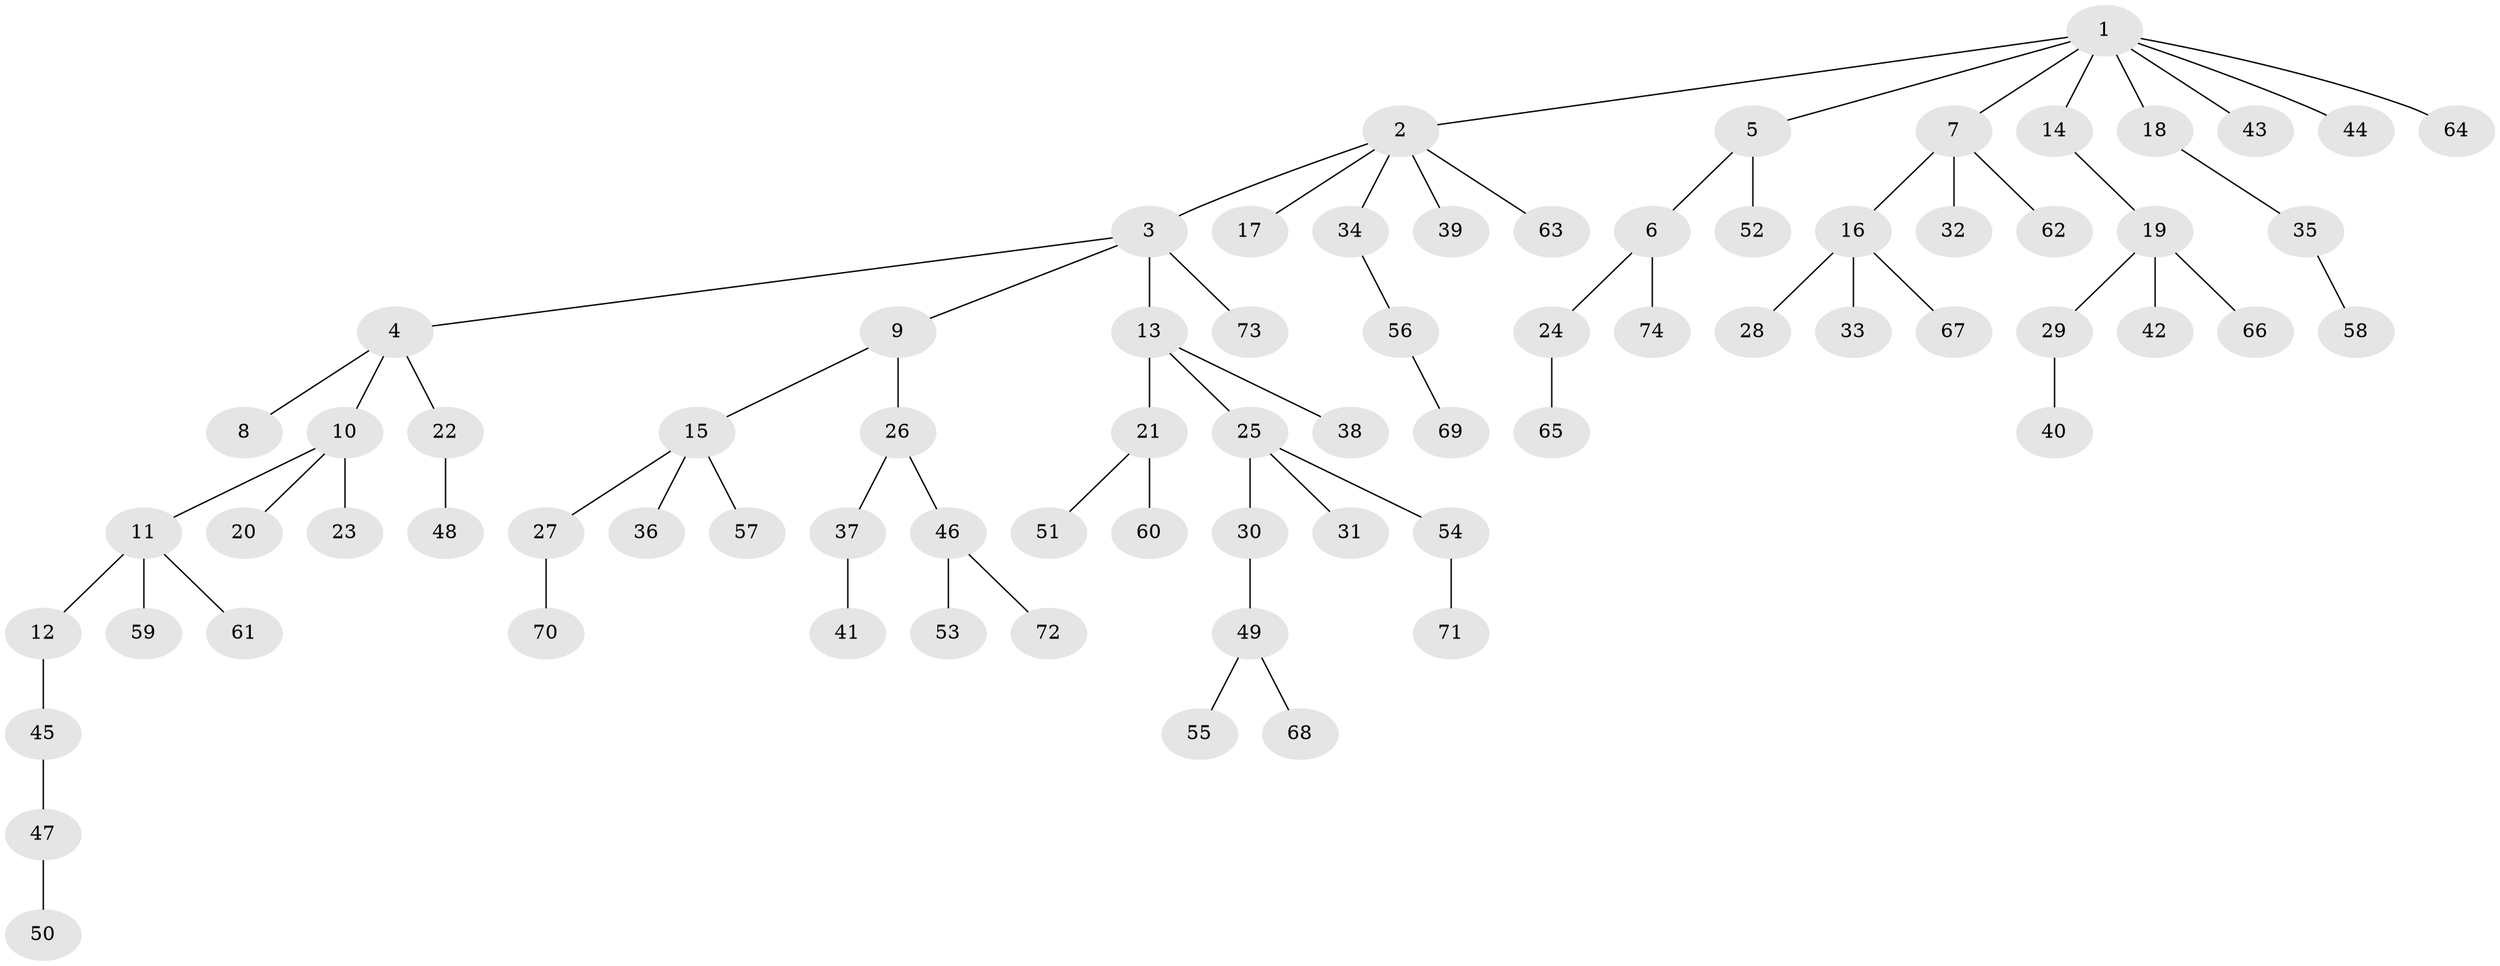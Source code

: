 // Generated by graph-tools (version 1.1) at 2025/52/03/09/25 04:52:30]
// undirected, 74 vertices, 73 edges
graph export_dot {
graph [start="1"]
  node [color=gray90,style=filled];
  1;
  2;
  3;
  4;
  5;
  6;
  7;
  8;
  9;
  10;
  11;
  12;
  13;
  14;
  15;
  16;
  17;
  18;
  19;
  20;
  21;
  22;
  23;
  24;
  25;
  26;
  27;
  28;
  29;
  30;
  31;
  32;
  33;
  34;
  35;
  36;
  37;
  38;
  39;
  40;
  41;
  42;
  43;
  44;
  45;
  46;
  47;
  48;
  49;
  50;
  51;
  52;
  53;
  54;
  55;
  56;
  57;
  58;
  59;
  60;
  61;
  62;
  63;
  64;
  65;
  66;
  67;
  68;
  69;
  70;
  71;
  72;
  73;
  74;
  1 -- 2;
  1 -- 5;
  1 -- 7;
  1 -- 14;
  1 -- 18;
  1 -- 43;
  1 -- 44;
  1 -- 64;
  2 -- 3;
  2 -- 17;
  2 -- 34;
  2 -- 39;
  2 -- 63;
  3 -- 4;
  3 -- 9;
  3 -- 13;
  3 -- 73;
  4 -- 8;
  4 -- 10;
  4 -- 22;
  5 -- 6;
  5 -- 52;
  6 -- 24;
  6 -- 74;
  7 -- 16;
  7 -- 32;
  7 -- 62;
  9 -- 15;
  9 -- 26;
  10 -- 11;
  10 -- 20;
  10 -- 23;
  11 -- 12;
  11 -- 59;
  11 -- 61;
  12 -- 45;
  13 -- 21;
  13 -- 25;
  13 -- 38;
  14 -- 19;
  15 -- 27;
  15 -- 36;
  15 -- 57;
  16 -- 28;
  16 -- 33;
  16 -- 67;
  18 -- 35;
  19 -- 29;
  19 -- 42;
  19 -- 66;
  21 -- 51;
  21 -- 60;
  22 -- 48;
  24 -- 65;
  25 -- 30;
  25 -- 31;
  25 -- 54;
  26 -- 37;
  26 -- 46;
  27 -- 70;
  29 -- 40;
  30 -- 49;
  34 -- 56;
  35 -- 58;
  37 -- 41;
  45 -- 47;
  46 -- 53;
  46 -- 72;
  47 -- 50;
  49 -- 55;
  49 -- 68;
  54 -- 71;
  56 -- 69;
}
